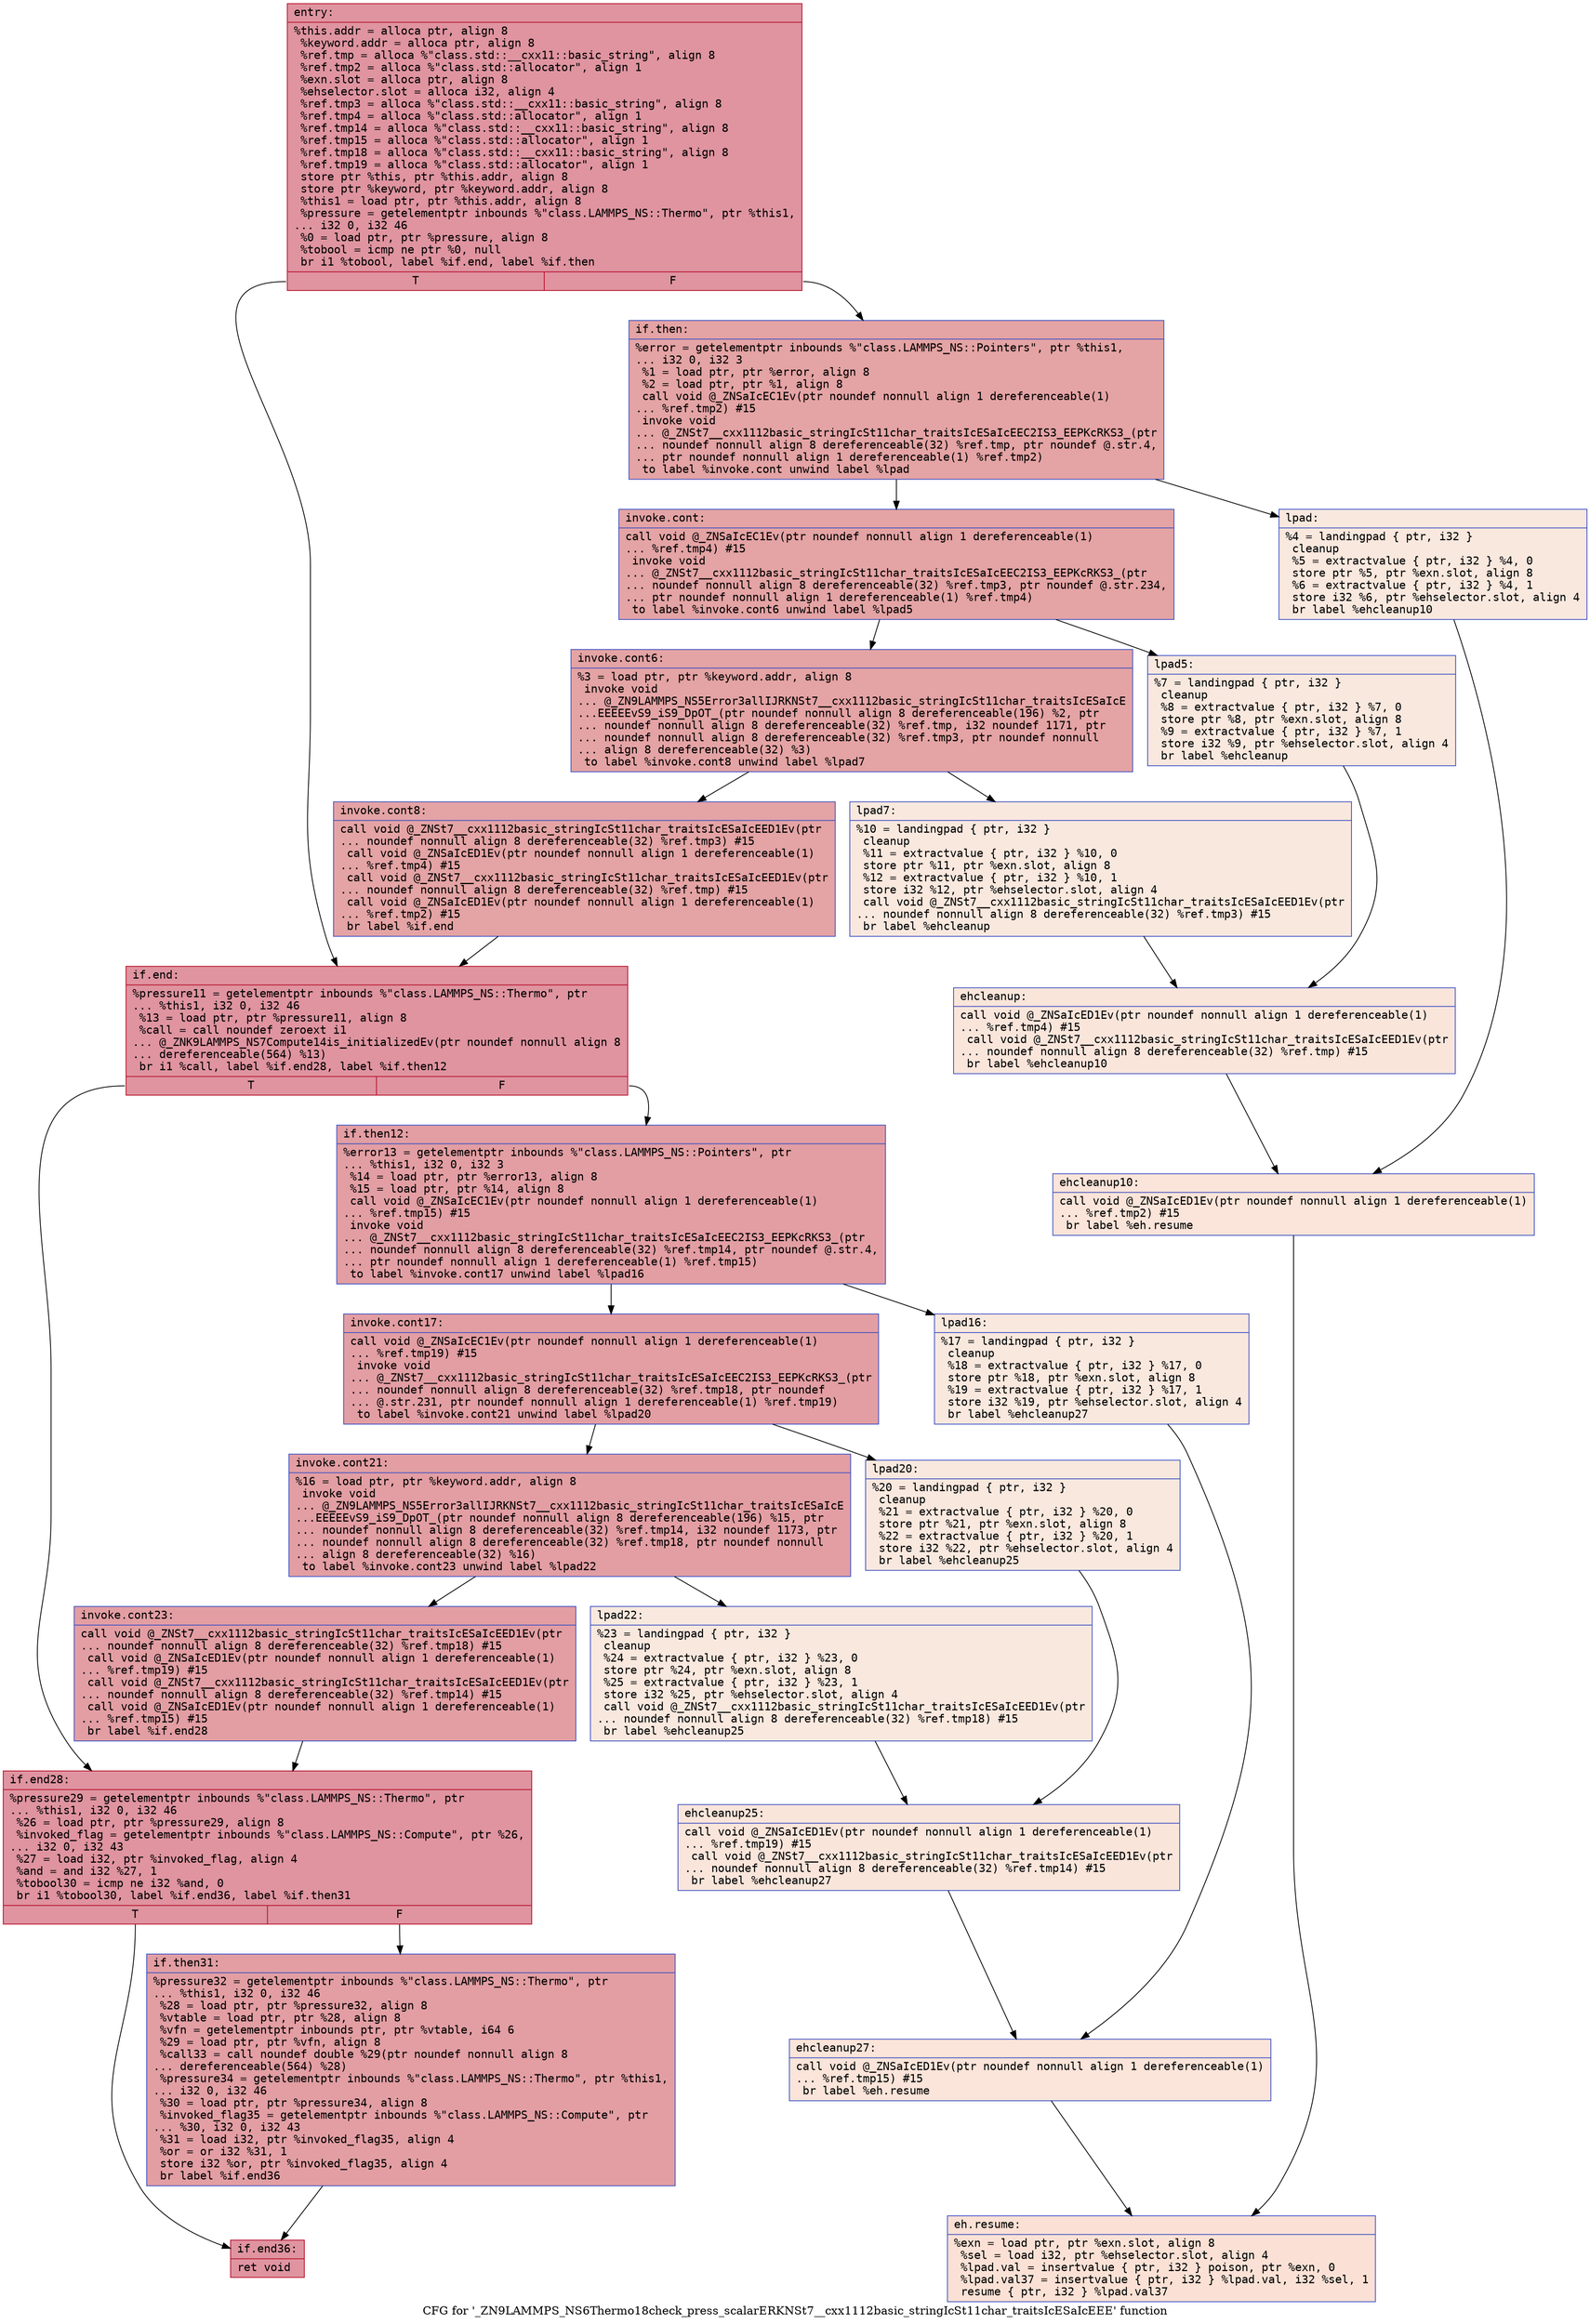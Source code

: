 digraph "CFG for '_ZN9LAMMPS_NS6Thermo18check_press_scalarERKNSt7__cxx1112basic_stringIcSt11char_traitsIcESaIcEEE' function" {
	label="CFG for '_ZN9LAMMPS_NS6Thermo18check_press_scalarERKNSt7__cxx1112basic_stringIcSt11char_traitsIcESaIcEEE' function";

	Node0x55bd40552c10 [shape=record,color="#b70d28ff", style=filled, fillcolor="#b70d2870" fontname="Courier",label="{entry:\l|  %this.addr = alloca ptr, align 8\l  %keyword.addr = alloca ptr, align 8\l  %ref.tmp = alloca %\"class.std::__cxx11::basic_string\", align 8\l  %ref.tmp2 = alloca %\"class.std::allocator\", align 1\l  %exn.slot = alloca ptr, align 8\l  %ehselector.slot = alloca i32, align 4\l  %ref.tmp3 = alloca %\"class.std::__cxx11::basic_string\", align 8\l  %ref.tmp4 = alloca %\"class.std::allocator\", align 1\l  %ref.tmp14 = alloca %\"class.std::__cxx11::basic_string\", align 8\l  %ref.tmp15 = alloca %\"class.std::allocator\", align 1\l  %ref.tmp18 = alloca %\"class.std::__cxx11::basic_string\", align 8\l  %ref.tmp19 = alloca %\"class.std::allocator\", align 1\l  store ptr %this, ptr %this.addr, align 8\l  store ptr %keyword, ptr %keyword.addr, align 8\l  %this1 = load ptr, ptr %this.addr, align 8\l  %pressure = getelementptr inbounds %\"class.LAMMPS_NS::Thermo\", ptr %this1,\l... i32 0, i32 46\l  %0 = load ptr, ptr %pressure, align 8\l  %tobool = icmp ne ptr %0, null\l  br i1 %tobool, label %if.end, label %if.then\l|{<s0>T|<s1>F}}"];
	Node0x55bd40552c10:s0 -> Node0x55bd405540e0[tooltip="entry -> if.end\nProbability 62.50%" ];
	Node0x55bd40552c10:s1 -> Node0x55bd40554150[tooltip="entry -> if.then\nProbability 37.50%" ];
	Node0x55bd40554150 [shape=record,color="#3d50c3ff", style=filled, fillcolor="#c32e3170" fontname="Courier",label="{if.then:\l|  %error = getelementptr inbounds %\"class.LAMMPS_NS::Pointers\", ptr %this1,\l... i32 0, i32 3\l  %1 = load ptr, ptr %error, align 8\l  %2 = load ptr, ptr %1, align 8\l  call void @_ZNSaIcEC1Ev(ptr noundef nonnull align 1 dereferenceable(1)\l... %ref.tmp2) #15\l  invoke void\l... @_ZNSt7__cxx1112basic_stringIcSt11char_traitsIcESaIcEEC2IS3_EEPKcRKS3_(ptr\l... noundef nonnull align 8 dereferenceable(32) %ref.tmp, ptr noundef @.str.4,\l... ptr noundef nonnull align 1 dereferenceable(1) %ref.tmp2)\l          to label %invoke.cont unwind label %lpad\l}"];
	Node0x55bd40554150 -> Node0x55bd405545d0[tooltip="if.then -> invoke.cont\nProbability 100.00%" ];
	Node0x55bd40554150 -> Node0x55bd40554650[tooltip="if.then -> lpad\nProbability 0.00%" ];
	Node0x55bd405545d0 [shape=record,color="#3d50c3ff", style=filled, fillcolor="#c32e3170" fontname="Courier",label="{invoke.cont:\l|  call void @_ZNSaIcEC1Ev(ptr noundef nonnull align 1 dereferenceable(1)\l... %ref.tmp4) #15\l  invoke void\l... @_ZNSt7__cxx1112basic_stringIcSt11char_traitsIcESaIcEEC2IS3_EEPKcRKS3_(ptr\l... noundef nonnull align 8 dereferenceable(32) %ref.tmp3, ptr noundef @.str.234,\l... ptr noundef nonnull align 1 dereferenceable(1) %ref.tmp4)\l          to label %invoke.cont6 unwind label %lpad5\l}"];
	Node0x55bd405545d0 -> Node0x55bd40554970[tooltip="invoke.cont -> invoke.cont6\nProbability 100.00%" ];
	Node0x55bd405545d0 -> Node0x55bd405549c0[tooltip="invoke.cont -> lpad5\nProbability 0.00%" ];
	Node0x55bd40554970 [shape=record,color="#3d50c3ff", style=filled, fillcolor="#c32e3170" fontname="Courier",label="{invoke.cont6:\l|  %3 = load ptr, ptr %keyword.addr, align 8\l  invoke void\l... @_ZN9LAMMPS_NS5Error3allIJRKNSt7__cxx1112basic_stringIcSt11char_traitsIcESaIcE\l...EEEEEvS9_iS9_DpOT_(ptr noundef nonnull align 8 dereferenceable(196) %2, ptr\l... noundef nonnull align 8 dereferenceable(32) %ref.tmp, i32 noundef 1171, ptr\l... noundef nonnull align 8 dereferenceable(32) %ref.tmp3, ptr noundef nonnull\l... align 8 dereferenceable(32) %3)\l          to label %invoke.cont8 unwind label %lpad7\l}"];
	Node0x55bd40554970 -> Node0x55bd40554920[tooltip="invoke.cont6 -> invoke.cont8\nProbability 100.00%" ];
	Node0x55bd40554970 -> Node0x55bd40554e80[tooltip="invoke.cont6 -> lpad7\nProbability 0.00%" ];
	Node0x55bd40554920 [shape=record,color="#3d50c3ff", style=filled, fillcolor="#c32e3170" fontname="Courier",label="{invoke.cont8:\l|  call void @_ZNSt7__cxx1112basic_stringIcSt11char_traitsIcESaIcEED1Ev(ptr\l... noundef nonnull align 8 dereferenceable(32) %ref.tmp3) #15\l  call void @_ZNSaIcED1Ev(ptr noundef nonnull align 1 dereferenceable(1)\l... %ref.tmp4) #15\l  call void @_ZNSt7__cxx1112basic_stringIcSt11char_traitsIcESaIcEED1Ev(ptr\l... noundef nonnull align 8 dereferenceable(32) %ref.tmp) #15\l  call void @_ZNSaIcED1Ev(ptr noundef nonnull align 1 dereferenceable(1)\l... %ref.tmp2) #15\l  br label %if.end\l}"];
	Node0x55bd40554920 -> Node0x55bd405540e0[tooltip="invoke.cont8 -> if.end\nProbability 100.00%" ];
	Node0x55bd40554650 [shape=record,color="#3d50c3ff", style=filled, fillcolor="#f2cab570" fontname="Courier",label="{lpad:\l|  %4 = landingpad \{ ptr, i32 \}\l          cleanup\l  %5 = extractvalue \{ ptr, i32 \} %4, 0\l  store ptr %5, ptr %exn.slot, align 8\l  %6 = extractvalue \{ ptr, i32 \} %4, 1\l  store i32 %6, ptr %ehselector.slot, align 4\l  br label %ehcleanup10\l}"];
	Node0x55bd40554650 -> Node0x55bd40555820[tooltip="lpad -> ehcleanup10\nProbability 100.00%" ];
	Node0x55bd405549c0 [shape=record,color="#3d50c3ff", style=filled, fillcolor="#f2cab570" fontname="Courier",label="{lpad5:\l|  %7 = landingpad \{ ptr, i32 \}\l          cleanup\l  %8 = extractvalue \{ ptr, i32 \} %7, 0\l  store ptr %8, ptr %exn.slot, align 8\l  %9 = extractvalue \{ ptr, i32 \} %7, 1\l  store i32 %9, ptr %ehselector.slot, align 4\l  br label %ehcleanup\l}"];
	Node0x55bd405549c0 -> Node0x55bd40555b20[tooltip="lpad5 -> ehcleanup\nProbability 100.00%" ];
	Node0x55bd40554e80 [shape=record,color="#3d50c3ff", style=filled, fillcolor="#f2cab570" fontname="Courier",label="{lpad7:\l|  %10 = landingpad \{ ptr, i32 \}\l          cleanup\l  %11 = extractvalue \{ ptr, i32 \} %10, 0\l  store ptr %11, ptr %exn.slot, align 8\l  %12 = extractvalue \{ ptr, i32 \} %10, 1\l  store i32 %12, ptr %ehselector.slot, align 4\l  call void @_ZNSt7__cxx1112basic_stringIcSt11char_traitsIcESaIcEED1Ev(ptr\l... noundef nonnull align 8 dereferenceable(32) %ref.tmp3) #15\l  br label %ehcleanup\l}"];
	Node0x55bd40554e80 -> Node0x55bd40555b20[tooltip="lpad7 -> ehcleanup\nProbability 100.00%" ];
	Node0x55bd40555b20 [shape=record,color="#3d50c3ff", style=filled, fillcolor="#f4c5ad70" fontname="Courier",label="{ehcleanup:\l|  call void @_ZNSaIcED1Ev(ptr noundef nonnull align 1 dereferenceable(1)\l... %ref.tmp4) #15\l  call void @_ZNSt7__cxx1112basic_stringIcSt11char_traitsIcESaIcEED1Ev(ptr\l... noundef nonnull align 8 dereferenceable(32) %ref.tmp) #15\l  br label %ehcleanup10\l}"];
	Node0x55bd40555b20 -> Node0x55bd40555820[tooltip="ehcleanup -> ehcleanup10\nProbability 100.00%" ];
	Node0x55bd40555820 [shape=record,color="#3d50c3ff", style=filled, fillcolor="#f5c1a970" fontname="Courier",label="{ehcleanup10:\l|  call void @_ZNSaIcED1Ev(ptr noundef nonnull align 1 dereferenceable(1)\l... %ref.tmp2) #15\l  br label %eh.resume\l}"];
	Node0x55bd40555820 -> Node0x55bd40556430[tooltip="ehcleanup10 -> eh.resume\nProbability 100.00%" ];
	Node0x55bd405540e0 [shape=record,color="#b70d28ff", style=filled, fillcolor="#b70d2870" fontname="Courier",label="{if.end:\l|  %pressure11 = getelementptr inbounds %\"class.LAMMPS_NS::Thermo\", ptr\l... %this1, i32 0, i32 46\l  %13 = load ptr, ptr %pressure11, align 8\l  %call = call noundef zeroext i1\l... @_ZNK9LAMMPS_NS7Compute14is_initializedEv(ptr noundef nonnull align 8\l... dereferenceable(564) %13)\l  br i1 %call, label %if.end28, label %if.then12\l|{<s0>T|<s1>F}}"];
	Node0x55bd405540e0:s0 -> Node0x55bd40556750[tooltip="if.end -> if.end28\nProbability 50.00%" ];
	Node0x55bd405540e0:s1 -> Node0x55bd405567d0[tooltip="if.end -> if.then12\nProbability 50.00%" ];
	Node0x55bd405567d0 [shape=record,color="#3d50c3ff", style=filled, fillcolor="#be242e70" fontname="Courier",label="{if.then12:\l|  %error13 = getelementptr inbounds %\"class.LAMMPS_NS::Pointers\", ptr\l... %this1, i32 0, i32 3\l  %14 = load ptr, ptr %error13, align 8\l  %15 = load ptr, ptr %14, align 8\l  call void @_ZNSaIcEC1Ev(ptr noundef nonnull align 1 dereferenceable(1)\l... %ref.tmp15) #15\l  invoke void\l... @_ZNSt7__cxx1112basic_stringIcSt11char_traitsIcESaIcEEC2IS3_EEPKcRKS3_(ptr\l... noundef nonnull align 8 dereferenceable(32) %ref.tmp14, ptr noundef @.str.4,\l... ptr noundef nonnull align 1 dereferenceable(1) %ref.tmp15)\l          to label %invoke.cont17 unwind label %lpad16\l}"];
	Node0x55bd405567d0 -> Node0x55bd40556c60[tooltip="if.then12 -> invoke.cont17\nProbability 100.00%" ];
	Node0x55bd405567d0 -> Node0x55bd40556ce0[tooltip="if.then12 -> lpad16\nProbability 0.00%" ];
	Node0x55bd40556c60 [shape=record,color="#3d50c3ff", style=filled, fillcolor="#be242e70" fontname="Courier",label="{invoke.cont17:\l|  call void @_ZNSaIcEC1Ev(ptr noundef nonnull align 1 dereferenceable(1)\l... %ref.tmp19) #15\l  invoke void\l... @_ZNSt7__cxx1112basic_stringIcSt11char_traitsIcESaIcEEC2IS3_EEPKcRKS3_(ptr\l... noundef nonnull align 8 dereferenceable(32) %ref.tmp18, ptr noundef\l... @.str.231, ptr noundef nonnull align 1 dereferenceable(1) %ref.tmp19)\l          to label %invoke.cont21 unwind label %lpad20\l}"];
	Node0x55bd40556c60 -> Node0x55bd40557060[tooltip="invoke.cont17 -> invoke.cont21\nProbability 100.00%" ];
	Node0x55bd40556c60 -> Node0x55bd405570b0[tooltip="invoke.cont17 -> lpad20\nProbability 0.00%" ];
	Node0x55bd40557060 [shape=record,color="#3d50c3ff", style=filled, fillcolor="#be242e70" fontname="Courier",label="{invoke.cont21:\l|  %16 = load ptr, ptr %keyword.addr, align 8\l  invoke void\l... @_ZN9LAMMPS_NS5Error3allIJRKNSt7__cxx1112basic_stringIcSt11char_traitsIcESaIcE\l...EEEEEvS9_iS9_DpOT_(ptr noundef nonnull align 8 dereferenceable(196) %15, ptr\l... noundef nonnull align 8 dereferenceable(32) %ref.tmp14, i32 noundef 1173, ptr\l... noundef nonnull align 8 dereferenceable(32) %ref.tmp18, ptr noundef nonnull\l... align 8 dereferenceable(32) %16)\l          to label %invoke.cont23 unwind label %lpad22\l}"];
	Node0x55bd40557060 -> Node0x55bd40557010[tooltip="invoke.cont21 -> invoke.cont23\nProbability 100.00%" ];
	Node0x55bd40557060 -> Node0x55bd40557460[tooltip="invoke.cont21 -> lpad22\nProbability 0.00%" ];
	Node0x55bd40557010 [shape=record,color="#3d50c3ff", style=filled, fillcolor="#be242e70" fontname="Courier",label="{invoke.cont23:\l|  call void @_ZNSt7__cxx1112basic_stringIcSt11char_traitsIcESaIcEED1Ev(ptr\l... noundef nonnull align 8 dereferenceable(32) %ref.tmp18) #15\l  call void @_ZNSaIcED1Ev(ptr noundef nonnull align 1 dereferenceable(1)\l... %ref.tmp19) #15\l  call void @_ZNSt7__cxx1112basic_stringIcSt11char_traitsIcESaIcEED1Ev(ptr\l... noundef nonnull align 8 dereferenceable(32) %ref.tmp14) #15\l  call void @_ZNSaIcED1Ev(ptr noundef nonnull align 1 dereferenceable(1)\l... %ref.tmp15) #15\l  br label %if.end28\l}"];
	Node0x55bd40557010 -> Node0x55bd40556750[tooltip="invoke.cont23 -> if.end28\nProbability 100.00%" ];
	Node0x55bd40556ce0 [shape=record,color="#3d50c3ff", style=filled, fillcolor="#f2cab570" fontname="Courier",label="{lpad16:\l|  %17 = landingpad \{ ptr, i32 \}\l          cleanup\l  %18 = extractvalue \{ ptr, i32 \} %17, 0\l  store ptr %18, ptr %exn.slot, align 8\l  %19 = extractvalue \{ ptr, i32 \} %17, 1\l  store i32 %19, ptr %ehselector.slot, align 4\l  br label %ehcleanup27\l}"];
	Node0x55bd40556ce0 -> Node0x55bd40557e00[tooltip="lpad16 -> ehcleanup27\nProbability 100.00%" ];
	Node0x55bd405570b0 [shape=record,color="#3d50c3ff", style=filled, fillcolor="#f2cab570" fontname="Courier",label="{lpad20:\l|  %20 = landingpad \{ ptr, i32 \}\l          cleanup\l  %21 = extractvalue \{ ptr, i32 \} %20, 0\l  store ptr %21, ptr %exn.slot, align 8\l  %22 = extractvalue \{ ptr, i32 \} %20, 1\l  store i32 %22, ptr %ehselector.slot, align 4\l  br label %ehcleanup25\l}"];
	Node0x55bd405570b0 -> Node0x55bd40558100[tooltip="lpad20 -> ehcleanup25\nProbability 100.00%" ];
	Node0x55bd40557460 [shape=record,color="#3d50c3ff", style=filled, fillcolor="#f2cab570" fontname="Courier",label="{lpad22:\l|  %23 = landingpad \{ ptr, i32 \}\l          cleanup\l  %24 = extractvalue \{ ptr, i32 \} %23, 0\l  store ptr %24, ptr %exn.slot, align 8\l  %25 = extractvalue \{ ptr, i32 \} %23, 1\l  store i32 %25, ptr %ehselector.slot, align 4\l  call void @_ZNSt7__cxx1112basic_stringIcSt11char_traitsIcESaIcEED1Ev(ptr\l... noundef nonnull align 8 dereferenceable(32) %ref.tmp18) #15\l  br label %ehcleanup25\l}"];
	Node0x55bd40557460 -> Node0x55bd40558100[tooltip="lpad22 -> ehcleanup25\nProbability 100.00%" ];
	Node0x55bd40558100 [shape=record,color="#3d50c3ff", style=filled, fillcolor="#f4c5ad70" fontname="Courier",label="{ehcleanup25:\l|  call void @_ZNSaIcED1Ev(ptr noundef nonnull align 1 dereferenceable(1)\l... %ref.tmp19) #15\l  call void @_ZNSt7__cxx1112basic_stringIcSt11char_traitsIcESaIcEED1Ev(ptr\l... noundef nonnull align 8 dereferenceable(32) %ref.tmp14) #15\l  br label %ehcleanup27\l}"];
	Node0x55bd40558100 -> Node0x55bd40557e00[tooltip="ehcleanup25 -> ehcleanup27\nProbability 100.00%" ];
	Node0x55bd40557e00 [shape=record,color="#3d50c3ff", style=filled, fillcolor="#f5c1a970" fontname="Courier",label="{ehcleanup27:\l|  call void @_ZNSaIcED1Ev(ptr noundef nonnull align 1 dereferenceable(1)\l... %ref.tmp15) #15\l  br label %eh.resume\l}"];
	Node0x55bd40557e00 -> Node0x55bd40556430[tooltip="ehcleanup27 -> eh.resume\nProbability 100.00%" ];
	Node0x55bd40556750 [shape=record,color="#b70d28ff", style=filled, fillcolor="#b70d2870" fontname="Courier",label="{if.end28:\l|  %pressure29 = getelementptr inbounds %\"class.LAMMPS_NS::Thermo\", ptr\l... %this1, i32 0, i32 46\l  %26 = load ptr, ptr %pressure29, align 8\l  %invoked_flag = getelementptr inbounds %\"class.LAMMPS_NS::Compute\", ptr %26,\l... i32 0, i32 43\l  %27 = load i32, ptr %invoked_flag, align 4\l  %and = and i32 %27, 1\l  %tobool30 = icmp ne i32 %and, 0\l  br i1 %tobool30, label %if.end36, label %if.then31\l|{<s0>T|<s1>F}}"];
	Node0x55bd40556750:s0 -> Node0x55bd40558e80[tooltip="if.end28 -> if.end36\nProbability 50.00%" ];
	Node0x55bd40556750:s1 -> Node0x55bd40558f00[tooltip="if.end28 -> if.then31\nProbability 50.00%" ];
	Node0x55bd40558f00 [shape=record,color="#3d50c3ff", style=filled, fillcolor="#be242e70" fontname="Courier",label="{if.then31:\l|  %pressure32 = getelementptr inbounds %\"class.LAMMPS_NS::Thermo\", ptr\l... %this1, i32 0, i32 46\l  %28 = load ptr, ptr %pressure32, align 8\l  %vtable = load ptr, ptr %28, align 8\l  %vfn = getelementptr inbounds ptr, ptr %vtable, i64 6\l  %29 = load ptr, ptr %vfn, align 8\l  %call33 = call noundef double %29(ptr noundef nonnull align 8\l... dereferenceable(564) %28)\l  %pressure34 = getelementptr inbounds %\"class.LAMMPS_NS::Thermo\", ptr %this1,\l... i32 0, i32 46\l  %30 = load ptr, ptr %pressure34, align 8\l  %invoked_flag35 = getelementptr inbounds %\"class.LAMMPS_NS::Compute\", ptr\l... %30, i32 0, i32 43\l  %31 = load i32, ptr %invoked_flag35, align 4\l  %or = or i32 %31, 1\l  store i32 %or, ptr %invoked_flag35, align 4\l  br label %if.end36\l}"];
	Node0x55bd40558f00 -> Node0x55bd40558e80[tooltip="if.then31 -> if.end36\nProbability 100.00%" ];
	Node0x55bd40558e80 [shape=record,color="#b70d28ff", style=filled, fillcolor="#b70d2870" fontname="Courier",label="{if.end36:\l|  ret void\l}"];
	Node0x55bd40556430 [shape=record,color="#3d50c3ff", style=filled, fillcolor="#f7bca170" fontname="Courier",label="{eh.resume:\l|  %exn = load ptr, ptr %exn.slot, align 8\l  %sel = load i32, ptr %ehselector.slot, align 4\l  %lpad.val = insertvalue \{ ptr, i32 \} poison, ptr %exn, 0\l  %lpad.val37 = insertvalue \{ ptr, i32 \} %lpad.val, i32 %sel, 1\l  resume \{ ptr, i32 \} %lpad.val37\l}"];
}
